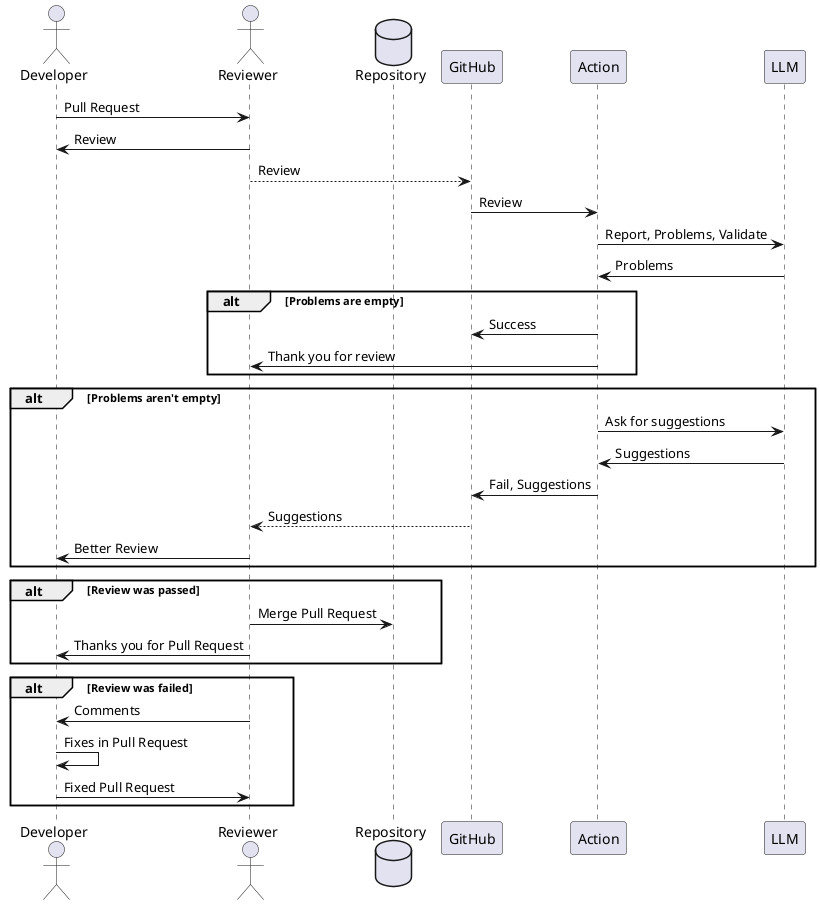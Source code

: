 ' code review analysis process
@startuml
actor Developer as developer
actor Reviewer as reviewer
database Repository as repository
participant GitHub as github
participant Action as action
participant LLM as llm

developer -> reviewer: Pull Request
reviewer -> developer: Review
reviewer --> github: Review
github -> action: Review
action -> llm: Report, Problems, Validate
llm -> action: Problems
alt Problems are empty
action -> github: Success
action -> reviewer: Thank you for review
end
alt Problems aren't empty
action -> llm: Ask for suggestions
llm -> action: Suggestions
action -> github: Fail, Suggestions
github --> reviewer: Suggestions
reviewer -> developer: Better Review
end
alt Review was passed
reviewer -> repository: Merge Pull Request
reviewer -> developer: Thanks you for Pull Request
end
alt Review was failed
reviewer -> developer: Comments
developer -> developer: Fixes in Pull Request
developer -> reviewer: Fixed Pull Request
end
@enduml